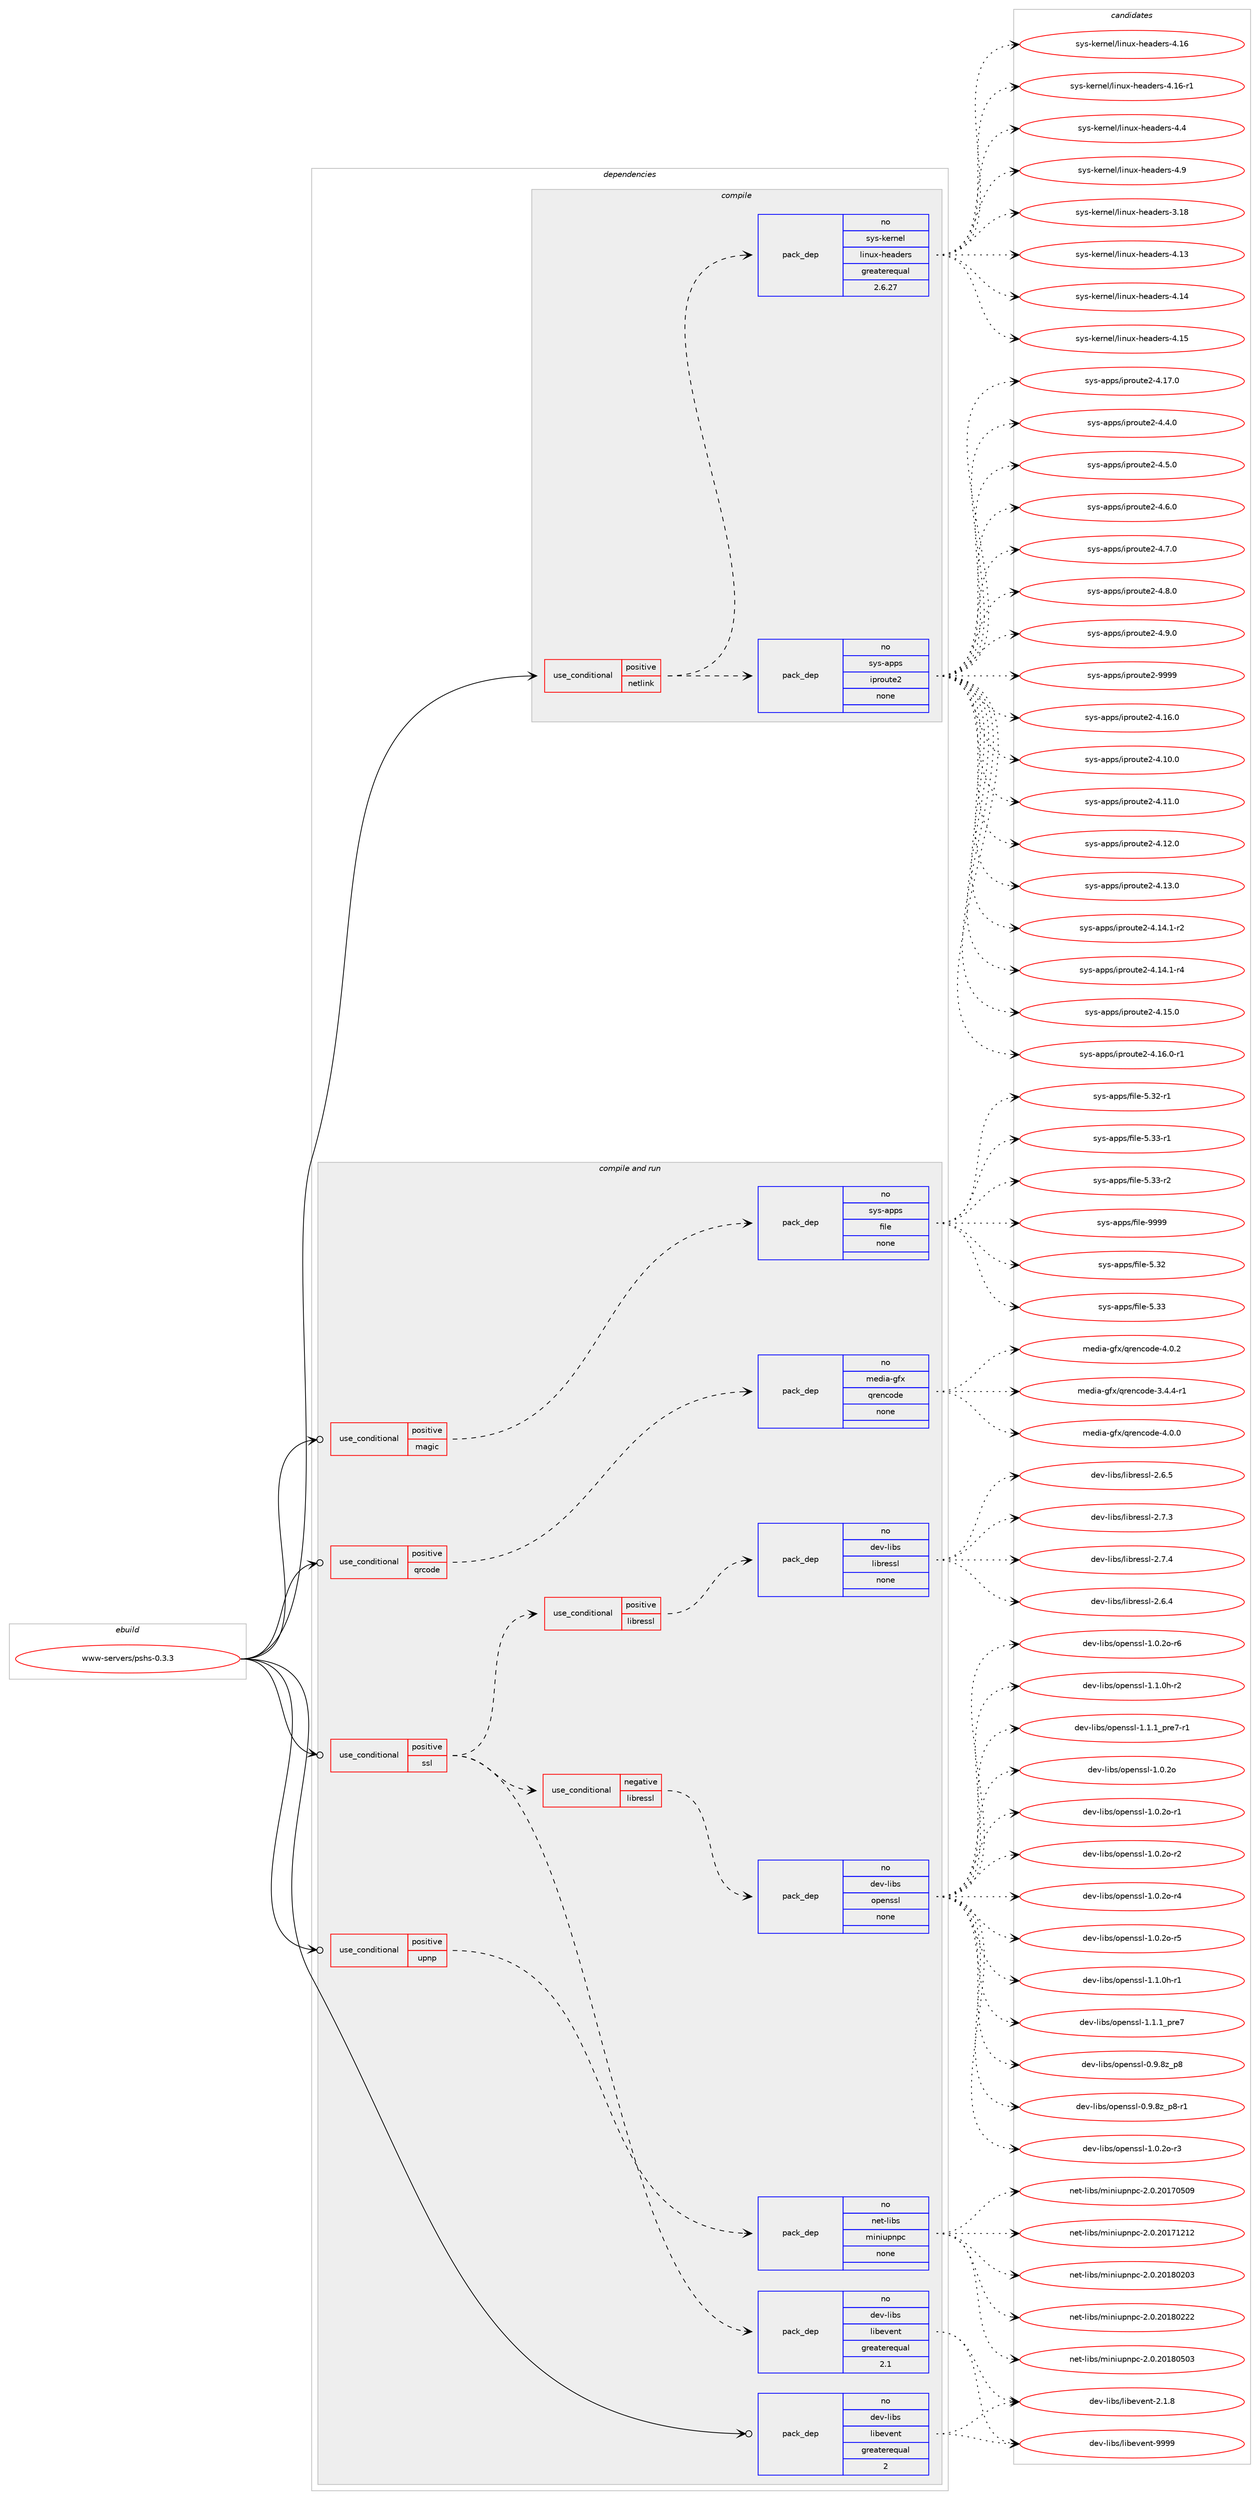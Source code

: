digraph prolog {

# *************
# Graph options
# *************

newrank=true;
concentrate=true;
compound=true;
graph [rankdir=LR,fontname=Helvetica,fontsize=10,ranksep=1.5];#, ranksep=2.5, nodesep=0.2];
edge  [arrowhead=vee];
node  [fontname=Helvetica,fontsize=10];

# **********
# The ebuild
# **********

subgraph cluster_leftcol {
color=gray;
rank=same;
label=<<i>ebuild</i>>;
id [label="www-servers/pshs-0.3.3", color=red, width=4, href="../www-servers/pshs-0.3.3.svg"];
}

# ****************
# The dependencies
# ****************

subgraph cluster_midcol {
color=gray;
label=<<i>dependencies</i>>;
subgraph cluster_compile {
fillcolor="#eeeeee";
style=filled;
label=<<i>compile</i>>;
subgraph cond226 {
dependency1638 [label=<<TABLE BORDER="0" CELLBORDER="1" CELLSPACING="0" CELLPADDING="4"><TR><TD ROWSPAN="3" CELLPADDING="10">use_conditional</TD></TR><TR><TD>positive</TD></TR><TR><TD>netlink</TD></TR></TABLE>>, shape=none, color=red];
subgraph pack1383 {
dependency1639 [label=<<TABLE BORDER="0" CELLBORDER="1" CELLSPACING="0" CELLPADDING="4" WIDTH="220"><TR><TD ROWSPAN="6" CELLPADDING="30">pack_dep</TD></TR><TR><TD WIDTH="110">no</TD></TR><TR><TD>sys-apps</TD></TR><TR><TD>iproute2</TD></TR><TR><TD>none</TD></TR><TR><TD></TD></TR></TABLE>>, shape=none, color=blue];
}
dependency1638:e -> dependency1639:w [weight=20,style="dashed",arrowhead="vee"];
subgraph pack1384 {
dependency1640 [label=<<TABLE BORDER="0" CELLBORDER="1" CELLSPACING="0" CELLPADDING="4" WIDTH="220"><TR><TD ROWSPAN="6" CELLPADDING="30">pack_dep</TD></TR><TR><TD WIDTH="110">no</TD></TR><TR><TD>sys-kernel</TD></TR><TR><TD>linux-headers</TD></TR><TR><TD>greaterequal</TD></TR><TR><TD>2.6.27</TD></TR></TABLE>>, shape=none, color=blue];
}
dependency1638:e -> dependency1640:w [weight=20,style="dashed",arrowhead="vee"];
}
id:e -> dependency1638:w [weight=20,style="solid",arrowhead="vee"];
}
subgraph cluster_compileandrun {
fillcolor="#eeeeee";
style=filled;
label=<<i>compile and run</i>>;
subgraph cond227 {
dependency1641 [label=<<TABLE BORDER="0" CELLBORDER="1" CELLSPACING="0" CELLPADDING="4"><TR><TD ROWSPAN="3" CELLPADDING="10">use_conditional</TD></TR><TR><TD>positive</TD></TR><TR><TD>magic</TD></TR></TABLE>>, shape=none, color=red];
subgraph pack1385 {
dependency1642 [label=<<TABLE BORDER="0" CELLBORDER="1" CELLSPACING="0" CELLPADDING="4" WIDTH="220"><TR><TD ROWSPAN="6" CELLPADDING="30">pack_dep</TD></TR><TR><TD WIDTH="110">no</TD></TR><TR><TD>sys-apps</TD></TR><TR><TD>file</TD></TR><TR><TD>none</TD></TR><TR><TD></TD></TR></TABLE>>, shape=none, color=blue];
}
dependency1641:e -> dependency1642:w [weight=20,style="dashed",arrowhead="vee"];
}
id:e -> dependency1641:w [weight=20,style="solid",arrowhead="odotvee"];
subgraph cond228 {
dependency1643 [label=<<TABLE BORDER="0" CELLBORDER="1" CELLSPACING="0" CELLPADDING="4"><TR><TD ROWSPAN="3" CELLPADDING="10">use_conditional</TD></TR><TR><TD>positive</TD></TR><TR><TD>qrcode</TD></TR></TABLE>>, shape=none, color=red];
subgraph pack1386 {
dependency1644 [label=<<TABLE BORDER="0" CELLBORDER="1" CELLSPACING="0" CELLPADDING="4" WIDTH="220"><TR><TD ROWSPAN="6" CELLPADDING="30">pack_dep</TD></TR><TR><TD WIDTH="110">no</TD></TR><TR><TD>media-gfx</TD></TR><TR><TD>qrencode</TD></TR><TR><TD>none</TD></TR><TR><TD></TD></TR></TABLE>>, shape=none, color=blue];
}
dependency1643:e -> dependency1644:w [weight=20,style="dashed",arrowhead="vee"];
}
id:e -> dependency1643:w [weight=20,style="solid",arrowhead="odotvee"];
subgraph cond229 {
dependency1645 [label=<<TABLE BORDER="0" CELLBORDER="1" CELLSPACING="0" CELLPADDING="4"><TR><TD ROWSPAN="3" CELLPADDING="10">use_conditional</TD></TR><TR><TD>positive</TD></TR><TR><TD>ssl</TD></TR></TABLE>>, shape=none, color=red];
subgraph pack1387 {
dependency1646 [label=<<TABLE BORDER="0" CELLBORDER="1" CELLSPACING="0" CELLPADDING="4" WIDTH="220"><TR><TD ROWSPAN="6" CELLPADDING="30">pack_dep</TD></TR><TR><TD WIDTH="110">no</TD></TR><TR><TD>dev-libs</TD></TR><TR><TD>libevent</TD></TR><TR><TD>greaterequal</TD></TR><TR><TD>2.1</TD></TR></TABLE>>, shape=none, color=blue];
}
dependency1645:e -> dependency1646:w [weight=20,style="dashed",arrowhead="vee"];
subgraph cond230 {
dependency1647 [label=<<TABLE BORDER="0" CELLBORDER="1" CELLSPACING="0" CELLPADDING="4"><TR><TD ROWSPAN="3" CELLPADDING="10">use_conditional</TD></TR><TR><TD>negative</TD></TR><TR><TD>libressl</TD></TR></TABLE>>, shape=none, color=red];
subgraph pack1388 {
dependency1648 [label=<<TABLE BORDER="0" CELLBORDER="1" CELLSPACING="0" CELLPADDING="4" WIDTH="220"><TR><TD ROWSPAN="6" CELLPADDING="30">pack_dep</TD></TR><TR><TD WIDTH="110">no</TD></TR><TR><TD>dev-libs</TD></TR><TR><TD>openssl</TD></TR><TR><TD>none</TD></TR><TR><TD></TD></TR></TABLE>>, shape=none, color=blue];
}
dependency1647:e -> dependency1648:w [weight=20,style="dashed",arrowhead="vee"];
}
dependency1645:e -> dependency1647:w [weight=20,style="dashed",arrowhead="vee"];
subgraph cond231 {
dependency1649 [label=<<TABLE BORDER="0" CELLBORDER="1" CELLSPACING="0" CELLPADDING="4"><TR><TD ROWSPAN="3" CELLPADDING="10">use_conditional</TD></TR><TR><TD>positive</TD></TR><TR><TD>libressl</TD></TR></TABLE>>, shape=none, color=red];
subgraph pack1389 {
dependency1650 [label=<<TABLE BORDER="0" CELLBORDER="1" CELLSPACING="0" CELLPADDING="4" WIDTH="220"><TR><TD ROWSPAN="6" CELLPADDING="30">pack_dep</TD></TR><TR><TD WIDTH="110">no</TD></TR><TR><TD>dev-libs</TD></TR><TR><TD>libressl</TD></TR><TR><TD>none</TD></TR><TR><TD></TD></TR></TABLE>>, shape=none, color=blue];
}
dependency1649:e -> dependency1650:w [weight=20,style="dashed",arrowhead="vee"];
}
dependency1645:e -> dependency1649:w [weight=20,style="dashed",arrowhead="vee"];
}
id:e -> dependency1645:w [weight=20,style="solid",arrowhead="odotvee"];
subgraph cond232 {
dependency1651 [label=<<TABLE BORDER="0" CELLBORDER="1" CELLSPACING="0" CELLPADDING="4"><TR><TD ROWSPAN="3" CELLPADDING="10">use_conditional</TD></TR><TR><TD>positive</TD></TR><TR><TD>upnp</TD></TR></TABLE>>, shape=none, color=red];
subgraph pack1390 {
dependency1652 [label=<<TABLE BORDER="0" CELLBORDER="1" CELLSPACING="0" CELLPADDING="4" WIDTH="220"><TR><TD ROWSPAN="6" CELLPADDING="30">pack_dep</TD></TR><TR><TD WIDTH="110">no</TD></TR><TR><TD>net-libs</TD></TR><TR><TD>miniupnpc</TD></TR><TR><TD>none</TD></TR><TR><TD></TD></TR></TABLE>>, shape=none, color=blue];
}
dependency1651:e -> dependency1652:w [weight=20,style="dashed",arrowhead="vee"];
}
id:e -> dependency1651:w [weight=20,style="solid",arrowhead="odotvee"];
subgraph pack1391 {
dependency1653 [label=<<TABLE BORDER="0" CELLBORDER="1" CELLSPACING="0" CELLPADDING="4" WIDTH="220"><TR><TD ROWSPAN="6" CELLPADDING="30">pack_dep</TD></TR><TR><TD WIDTH="110">no</TD></TR><TR><TD>dev-libs</TD></TR><TR><TD>libevent</TD></TR><TR><TD>greaterequal</TD></TR><TR><TD>2</TD></TR></TABLE>>, shape=none, color=blue];
}
id:e -> dependency1653:w [weight=20,style="solid",arrowhead="odotvee"];
}
subgraph cluster_run {
fillcolor="#eeeeee";
style=filled;
label=<<i>run</i>>;
}
}

# **************
# The candidates
# **************

subgraph cluster_choices {
rank=same;
color=gray;
label=<<i>candidates</i>>;

subgraph choice1383 {
color=black;
nodesep=1;
choice1151211154597112112115471051121141111171161015045524649544648 [label="sys-apps/iproute2-4.16.0", color=red, width=4,href="../sys-apps/iproute2-4.16.0.svg"];
choice1151211154597112112115471051121141111171161015045524649484648 [label="sys-apps/iproute2-4.10.0", color=red, width=4,href="../sys-apps/iproute2-4.10.0.svg"];
choice1151211154597112112115471051121141111171161015045524649494648 [label="sys-apps/iproute2-4.11.0", color=red, width=4,href="../sys-apps/iproute2-4.11.0.svg"];
choice1151211154597112112115471051121141111171161015045524649504648 [label="sys-apps/iproute2-4.12.0", color=red, width=4,href="../sys-apps/iproute2-4.12.0.svg"];
choice1151211154597112112115471051121141111171161015045524649514648 [label="sys-apps/iproute2-4.13.0", color=red, width=4,href="../sys-apps/iproute2-4.13.0.svg"];
choice11512111545971121121154710511211411111711610150455246495246494511450 [label="sys-apps/iproute2-4.14.1-r2", color=red, width=4,href="../sys-apps/iproute2-4.14.1-r2.svg"];
choice11512111545971121121154710511211411111711610150455246495246494511452 [label="sys-apps/iproute2-4.14.1-r4", color=red, width=4,href="../sys-apps/iproute2-4.14.1-r4.svg"];
choice1151211154597112112115471051121141111171161015045524649534648 [label="sys-apps/iproute2-4.15.0", color=red, width=4,href="../sys-apps/iproute2-4.15.0.svg"];
choice11512111545971121121154710511211411111711610150455246495446484511449 [label="sys-apps/iproute2-4.16.0-r1", color=red, width=4,href="../sys-apps/iproute2-4.16.0-r1.svg"];
choice1151211154597112112115471051121141111171161015045524649554648 [label="sys-apps/iproute2-4.17.0", color=red, width=4,href="../sys-apps/iproute2-4.17.0.svg"];
choice11512111545971121121154710511211411111711610150455246524648 [label="sys-apps/iproute2-4.4.0", color=red, width=4,href="../sys-apps/iproute2-4.4.0.svg"];
choice11512111545971121121154710511211411111711610150455246534648 [label="sys-apps/iproute2-4.5.0", color=red, width=4,href="../sys-apps/iproute2-4.5.0.svg"];
choice11512111545971121121154710511211411111711610150455246544648 [label="sys-apps/iproute2-4.6.0", color=red, width=4,href="../sys-apps/iproute2-4.6.0.svg"];
choice11512111545971121121154710511211411111711610150455246554648 [label="sys-apps/iproute2-4.7.0", color=red, width=4,href="../sys-apps/iproute2-4.7.0.svg"];
choice11512111545971121121154710511211411111711610150455246564648 [label="sys-apps/iproute2-4.8.0", color=red, width=4,href="../sys-apps/iproute2-4.8.0.svg"];
choice11512111545971121121154710511211411111711610150455246574648 [label="sys-apps/iproute2-4.9.0", color=red, width=4,href="../sys-apps/iproute2-4.9.0.svg"];
choice115121115459711211211547105112114111117116101504557575757 [label="sys-apps/iproute2-9999", color=red, width=4,href="../sys-apps/iproute2-9999.svg"];
dependency1639:e -> choice1151211154597112112115471051121141111171161015045524649544648:w [style=dotted,weight="100"];
dependency1639:e -> choice1151211154597112112115471051121141111171161015045524649484648:w [style=dotted,weight="100"];
dependency1639:e -> choice1151211154597112112115471051121141111171161015045524649494648:w [style=dotted,weight="100"];
dependency1639:e -> choice1151211154597112112115471051121141111171161015045524649504648:w [style=dotted,weight="100"];
dependency1639:e -> choice1151211154597112112115471051121141111171161015045524649514648:w [style=dotted,weight="100"];
dependency1639:e -> choice11512111545971121121154710511211411111711610150455246495246494511450:w [style=dotted,weight="100"];
dependency1639:e -> choice11512111545971121121154710511211411111711610150455246495246494511452:w [style=dotted,weight="100"];
dependency1639:e -> choice1151211154597112112115471051121141111171161015045524649534648:w [style=dotted,weight="100"];
dependency1639:e -> choice11512111545971121121154710511211411111711610150455246495446484511449:w [style=dotted,weight="100"];
dependency1639:e -> choice1151211154597112112115471051121141111171161015045524649554648:w [style=dotted,weight="100"];
dependency1639:e -> choice11512111545971121121154710511211411111711610150455246524648:w [style=dotted,weight="100"];
dependency1639:e -> choice11512111545971121121154710511211411111711610150455246534648:w [style=dotted,weight="100"];
dependency1639:e -> choice11512111545971121121154710511211411111711610150455246544648:w [style=dotted,weight="100"];
dependency1639:e -> choice11512111545971121121154710511211411111711610150455246554648:w [style=dotted,weight="100"];
dependency1639:e -> choice11512111545971121121154710511211411111711610150455246564648:w [style=dotted,weight="100"];
dependency1639:e -> choice11512111545971121121154710511211411111711610150455246574648:w [style=dotted,weight="100"];
dependency1639:e -> choice115121115459711211211547105112114111117116101504557575757:w [style=dotted,weight="100"];
}
subgraph choice1384 {
color=black;
nodesep=1;
choice115121115451071011141101011084710810511011712045104101971001011141154551464956 [label="sys-kernel/linux-headers-3.18", color=red, width=4,href="../sys-kernel/linux-headers-3.18.svg"];
choice115121115451071011141101011084710810511011712045104101971001011141154552464951 [label="sys-kernel/linux-headers-4.13", color=red, width=4,href="../sys-kernel/linux-headers-4.13.svg"];
choice115121115451071011141101011084710810511011712045104101971001011141154552464952 [label="sys-kernel/linux-headers-4.14", color=red, width=4,href="../sys-kernel/linux-headers-4.14.svg"];
choice115121115451071011141101011084710810511011712045104101971001011141154552464953 [label="sys-kernel/linux-headers-4.15", color=red, width=4,href="../sys-kernel/linux-headers-4.15.svg"];
choice115121115451071011141101011084710810511011712045104101971001011141154552464954 [label="sys-kernel/linux-headers-4.16", color=red, width=4,href="../sys-kernel/linux-headers-4.16.svg"];
choice1151211154510710111411010110847108105110117120451041019710010111411545524649544511449 [label="sys-kernel/linux-headers-4.16-r1", color=red, width=4,href="../sys-kernel/linux-headers-4.16-r1.svg"];
choice1151211154510710111411010110847108105110117120451041019710010111411545524652 [label="sys-kernel/linux-headers-4.4", color=red, width=4,href="../sys-kernel/linux-headers-4.4.svg"];
choice1151211154510710111411010110847108105110117120451041019710010111411545524657 [label="sys-kernel/linux-headers-4.9", color=red, width=4,href="../sys-kernel/linux-headers-4.9.svg"];
dependency1640:e -> choice115121115451071011141101011084710810511011712045104101971001011141154551464956:w [style=dotted,weight="100"];
dependency1640:e -> choice115121115451071011141101011084710810511011712045104101971001011141154552464951:w [style=dotted,weight="100"];
dependency1640:e -> choice115121115451071011141101011084710810511011712045104101971001011141154552464952:w [style=dotted,weight="100"];
dependency1640:e -> choice115121115451071011141101011084710810511011712045104101971001011141154552464953:w [style=dotted,weight="100"];
dependency1640:e -> choice115121115451071011141101011084710810511011712045104101971001011141154552464954:w [style=dotted,weight="100"];
dependency1640:e -> choice1151211154510710111411010110847108105110117120451041019710010111411545524649544511449:w [style=dotted,weight="100"];
dependency1640:e -> choice1151211154510710111411010110847108105110117120451041019710010111411545524652:w [style=dotted,weight="100"];
dependency1640:e -> choice1151211154510710111411010110847108105110117120451041019710010111411545524657:w [style=dotted,weight="100"];
}
subgraph choice1385 {
color=black;
nodesep=1;
choice1151211154597112112115471021051081014553465150 [label="sys-apps/file-5.32", color=red, width=4,href="../sys-apps/file-5.32.svg"];
choice1151211154597112112115471021051081014553465151 [label="sys-apps/file-5.33", color=red, width=4,href="../sys-apps/file-5.33.svg"];
choice11512111545971121121154710210510810145534651504511449 [label="sys-apps/file-5.32-r1", color=red, width=4,href="../sys-apps/file-5.32-r1.svg"];
choice11512111545971121121154710210510810145534651514511449 [label="sys-apps/file-5.33-r1", color=red, width=4,href="../sys-apps/file-5.33-r1.svg"];
choice11512111545971121121154710210510810145534651514511450 [label="sys-apps/file-5.33-r2", color=red, width=4,href="../sys-apps/file-5.33-r2.svg"];
choice1151211154597112112115471021051081014557575757 [label="sys-apps/file-9999", color=red, width=4,href="../sys-apps/file-9999.svg"];
dependency1642:e -> choice1151211154597112112115471021051081014553465150:w [style=dotted,weight="100"];
dependency1642:e -> choice1151211154597112112115471021051081014553465151:w [style=dotted,weight="100"];
dependency1642:e -> choice11512111545971121121154710210510810145534651504511449:w [style=dotted,weight="100"];
dependency1642:e -> choice11512111545971121121154710210510810145534651514511449:w [style=dotted,weight="100"];
dependency1642:e -> choice11512111545971121121154710210510810145534651514511450:w [style=dotted,weight="100"];
dependency1642:e -> choice1151211154597112112115471021051081014557575757:w [style=dotted,weight="100"];
}
subgraph choice1386 {
color=black;
nodesep=1;
choice109101100105974510310212047113114101110991111001014551465246524511449 [label="media-gfx/qrencode-3.4.4-r1", color=red, width=4,href="../media-gfx/qrencode-3.4.4-r1.svg"];
choice10910110010597451031021204711311410111099111100101455246484648 [label="media-gfx/qrencode-4.0.0", color=red, width=4,href="../media-gfx/qrencode-4.0.0.svg"];
choice10910110010597451031021204711311410111099111100101455246484650 [label="media-gfx/qrencode-4.0.2", color=red, width=4,href="../media-gfx/qrencode-4.0.2.svg"];
dependency1644:e -> choice109101100105974510310212047113114101110991111001014551465246524511449:w [style=dotted,weight="100"];
dependency1644:e -> choice10910110010597451031021204711311410111099111100101455246484648:w [style=dotted,weight="100"];
dependency1644:e -> choice10910110010597451031021204711311410111099111100101455246484650:w [style=dotted,weight="100"];
}
subgraph choice1387 {
color=black;
nodesep=1;
choice10010111845108105981154710810598101118101110116455046494656 [label="dev-libs/libevent-2.1.8", color=red, width=4,href="../dev-libs/libevent-2.1.8.svg"];
choice100101118451081059811547108105981011181011101164557575757 [label="dev-libs/libevent-9999", color=red, width=4,href="../dev-libs/libevent-9999.svg"];
dependency1646:e -> choice10010111845108105981154710810598101118101110116455046494656:w [style=dotted,weight="100"];
dependency1646:e -> choice100101118451081059811547108105981011181011101164557575757:w [style=dotted,weight="100"];
}
subgraph choice1388 {
color=black;
nodesep=1;
choice100101118451081059811547111112101110115115108454946484650111 [label="dev-libs/openssl-1.0.2o", color=red, width=4,href="../dev-libs/openssl-1.0.2o.svg"];
choice1001011184510810598115471111121011101151151084549464846501114511449 [label="dev-libs/openssl-1.0.2o-r1", color=red, width=4,href="../dev-libs/openssl-1.0.2o-r1.svg"];
choice1001011184510810598115471111121011101151151084549464846501114511450 [label="dev-libs/openssl-1.0.2o-r2", color=red, width=4,href="../dev-libs/openssl-1.0.2o-r2.svg"];
choice1001011184510810598115471111121011101151151084549464846501114511452 [label="dev-libs/openssl-1.0.2o-r4", color=red, width=4,href="../dev-libs/openssl-1.0.2o-r4.svg"];
choice1001011184510810598115471111121011101151151084549464846501114511453 [label="dev-libs/openssl-1.0.2o-r5", color=red, width=4,href="../dev-libs/openssl-1.0.2o-r5.svg"];
choice1001011184510810598115471111121011101151151084549464946481044511449 [label="dev-libs/openssl-1.1.0h-r1", color=red, width=4,href="../dev-libs/openssl-1.1.0h-r1.svg"];
choice1001011184510810598115471111121011101151151084549464946499511211410155 [label="dev-libs/openssl-1.1.1_pre7", color=red, width=4,href="../dev-libs/openssl-1.1.1_pre7.svg"];
choice1001011184510810598115471111121011101151151084548465746561229511256 [label="dev-libs/openssl-0.9.8z_p8", color=red, width=4,href="../dev-libs/openssl-0.9.8z_p8.svg"];
choice10010111845108105981154711111210111011511510845484657465612295112564511449 [label="dev-libs/openssl-0.9.8z_p8-r1", color=red, width=4,href="../dev-libs/openssl-0.9.8z_p8-r1.svg"];
choice1001011184510810598115471111121011101151151084549464846501114511451 [label="dev-libs/openssl-1.0.2o-r3", color=red, width=4,href="../dev-libs/openssl-1.0.2o-r3.svg"];
choice1001011184510810598115471111121011101151151084549464846501114511454 [label="dev-libs/openssl-1.0.2o-r6", color=red, width=4,href="../dev-libs/openssl-1.0.2o-r6.svg"];
choice1001011184510810598115471111121011101151151084549464946481044511450 [label="dev-libs/openssl-1.1.0h-r2", color=red, width=4,href="../dev-libs/openssl-1.1.0h-r2.svg"];
choice10010111845108105981154711111210111011511510845494649464995112114101554511449 [label="dev-libs/openssl-1.1.1_pre7-r1", color=red, width=4,href="../dev-libs/openssl-1.1.1_pre7-r1.svg"];
dependency1648:e -> choice100101118451081059811547111112101110115115108454946484650111:w [style=dotted,weight="100"];
dependency1648:e -> choice1001011184510810598115471111121011101151151084549464846501114511449:w [style=dotted,weight="100"];
dependency1648:e -> choice1001011184510810598115471111121011101151151084549464846501114511450:w [style=dotted,weight="100"];
dependency1648:e -> choice1001011184510810598115471111121011101151151084549464846501114511452:w [style=dotted,weight="100"];
dependency1648:e -> choice1001011184510810598115471111121011101151151084549464846501114511453:w [style=dotted,weight="100"];
dependency1648:e -> choice1001011184510810598115471111121011101151151084549464946481044511449:w [style=dotted,weight="100"];
dependency1648:e -> choice1001011184510810598115471111121011101151151084549464946499511211410155:w [style=dotted,weight="100"];
dependency1648:e -> choice1001011184510810598115471111121011101151151084548465746561229511256:w [style=dotted,weight="100"];
dependency1648:e -> choice10010111845108105981154711111210111011511510845484657465612295112564511449:w [style=dotted,weight="100"];
dependency1648:e -> choice1001011184510810598115471111121011101151151084549464846501114511451:w [style=dotted,weight="100"];
dependency1648:e -> choice1001011184510810598115471111121011101151151084549464846501114511454:w [style=dotted,weight="100"];
dependency1648:e -> choice1001011184510810598115471111121011101151151084549464946481044511450:w [style=dotted,weight="100"];
dependency1648:e -> choice10010111845108105981154711111210111011511510845494649464995112114101554511449:w [style=dotted,weight="100"];
}
subgraph choice1389 {
color=black;
nodesep=1;
choice10010111845108105981154710810598114101115115108455046544652 [label="dev-libs/libressl-2.6.4", color=red, width=4,href="../dev-libs/libressl-2.6.4.svg"];
choice10010111845108105981154710810598114101115115108455046544653 [label="dev-libs/libressl-2.6.5", color=red, width=4,href="../dev-libs/libressl-2.6.5.svg"];
choice10010111845108105981154710810598114101115115108455046554651 [label="dev-libs/libressl-2.7.3", color=red, width=4,href="../dev-libs/libressl-2.7.3.svg"];
choice10010111845108105981154710810598114101115115108455046554652 [label="dev-libs/libressl-2.7.4", color=red, width=4,href="../dev-libs/libressl-2.7.4.svg"];
dependency1650:e -> choice10010111845108105981154710810598114101115115108455046544652:w [style=dotted,weight="100"];
dependency1650:e -> choice10010111845108105981154710810598114101115115108455046544653:w [style=dotted,weight="100"];
dependency1650:e -> choice10010111845108105981154710810598114101115115108455046554651:w [style=dotted,weight="100"];
dependency1650:e -> choice10010111845108105981154710810598114101115115108455046554652:w [style=dotted,weight="100"];
}
subgraph choice1390 {
color=black;
nodesep=1;
choice1101011164510810598115471091051101051171121101129945504648465048495548534857 [label="net-libs/miniupnpc-2.0.20170509", color=red, width=4,href="../net-libs/miniupnpc-2.0.20170509.svg"];
choice1101011164510810598115471091051101051171121101129945504648465048495549504950 [label="net-libs/miniupnpc-2.0.20171212", color=red, width=4,href="../net-libs/miniupnpc-2.0.20171212.svg"];
choice1101011164510810598115471091051101051171121101129945504648465048495648504851 [label="net-libs/miniupnpc-2.0.20180203", color=red, width=4,href="../net-libs/miniupnpc-2.0.20180203.svg"];
choice1101011164510810598115471091051101051171121101129945504648465048495648505050 [label="net-libs/miniupnpc-2.0.20180222", color=red, width=4,href="../net-libs/miniupnpc-2.0.20180222.svg"];
choice1101011164510810598115471091051101051171121101129945504648465048495648534851 [label="net-libs/miniupnpc-2.0.20180503", color=red, width=4,href="../net-libs/miniupnpc-2.0.20180503.svg"];
dependency1652:e -> choice1101011164510810598115471091051101051171121101129945504648465048495548534857:w [style=dotted,weight="100"];
dependency1652:e -> choice1101011164510810598115471091051101051171121101129945504648465048495549504950:w [style=dotted,weight="100"];
dependency1652:e -> choice1101011164510810598115471091051101051171121101129945504648465048495648504851:w [style=dotted,weight="100"];
dependency1652:e -> choice1101011164510810598115471091051101051171121101129945504648465048495648505050:w [style=dotted,weight="100"];
dependency1652:e -> choice1101011164510810598115471091051101051171121101129945504648465048495648534851:w [style=dotted,weight="100"];
}
subgraph choice1391 {
color=black;
nodesep=1;
choice10010111845108105981154710810598101118101110116455046494656 [label="dev-libs/libevent-2.1.8", color=red, width=4,href="../dev-libs/libevent-2.1.8.svg"];
choice100101118451081059811547108105981011181011101164557575757 [label="dev-libs/libevent-9999", color=red, width=4,href="../dev-libs/libevent-9999.svg"];
dependency1653:e -> choice10010111845108105981154710810598101118101110116455046494656:w [style=dotted,weight="100"];
dependency1653:e -> choice100101118451081059811547108105981011181011101164557575757:w [style=dotted,weight="100"];
}
}

}
